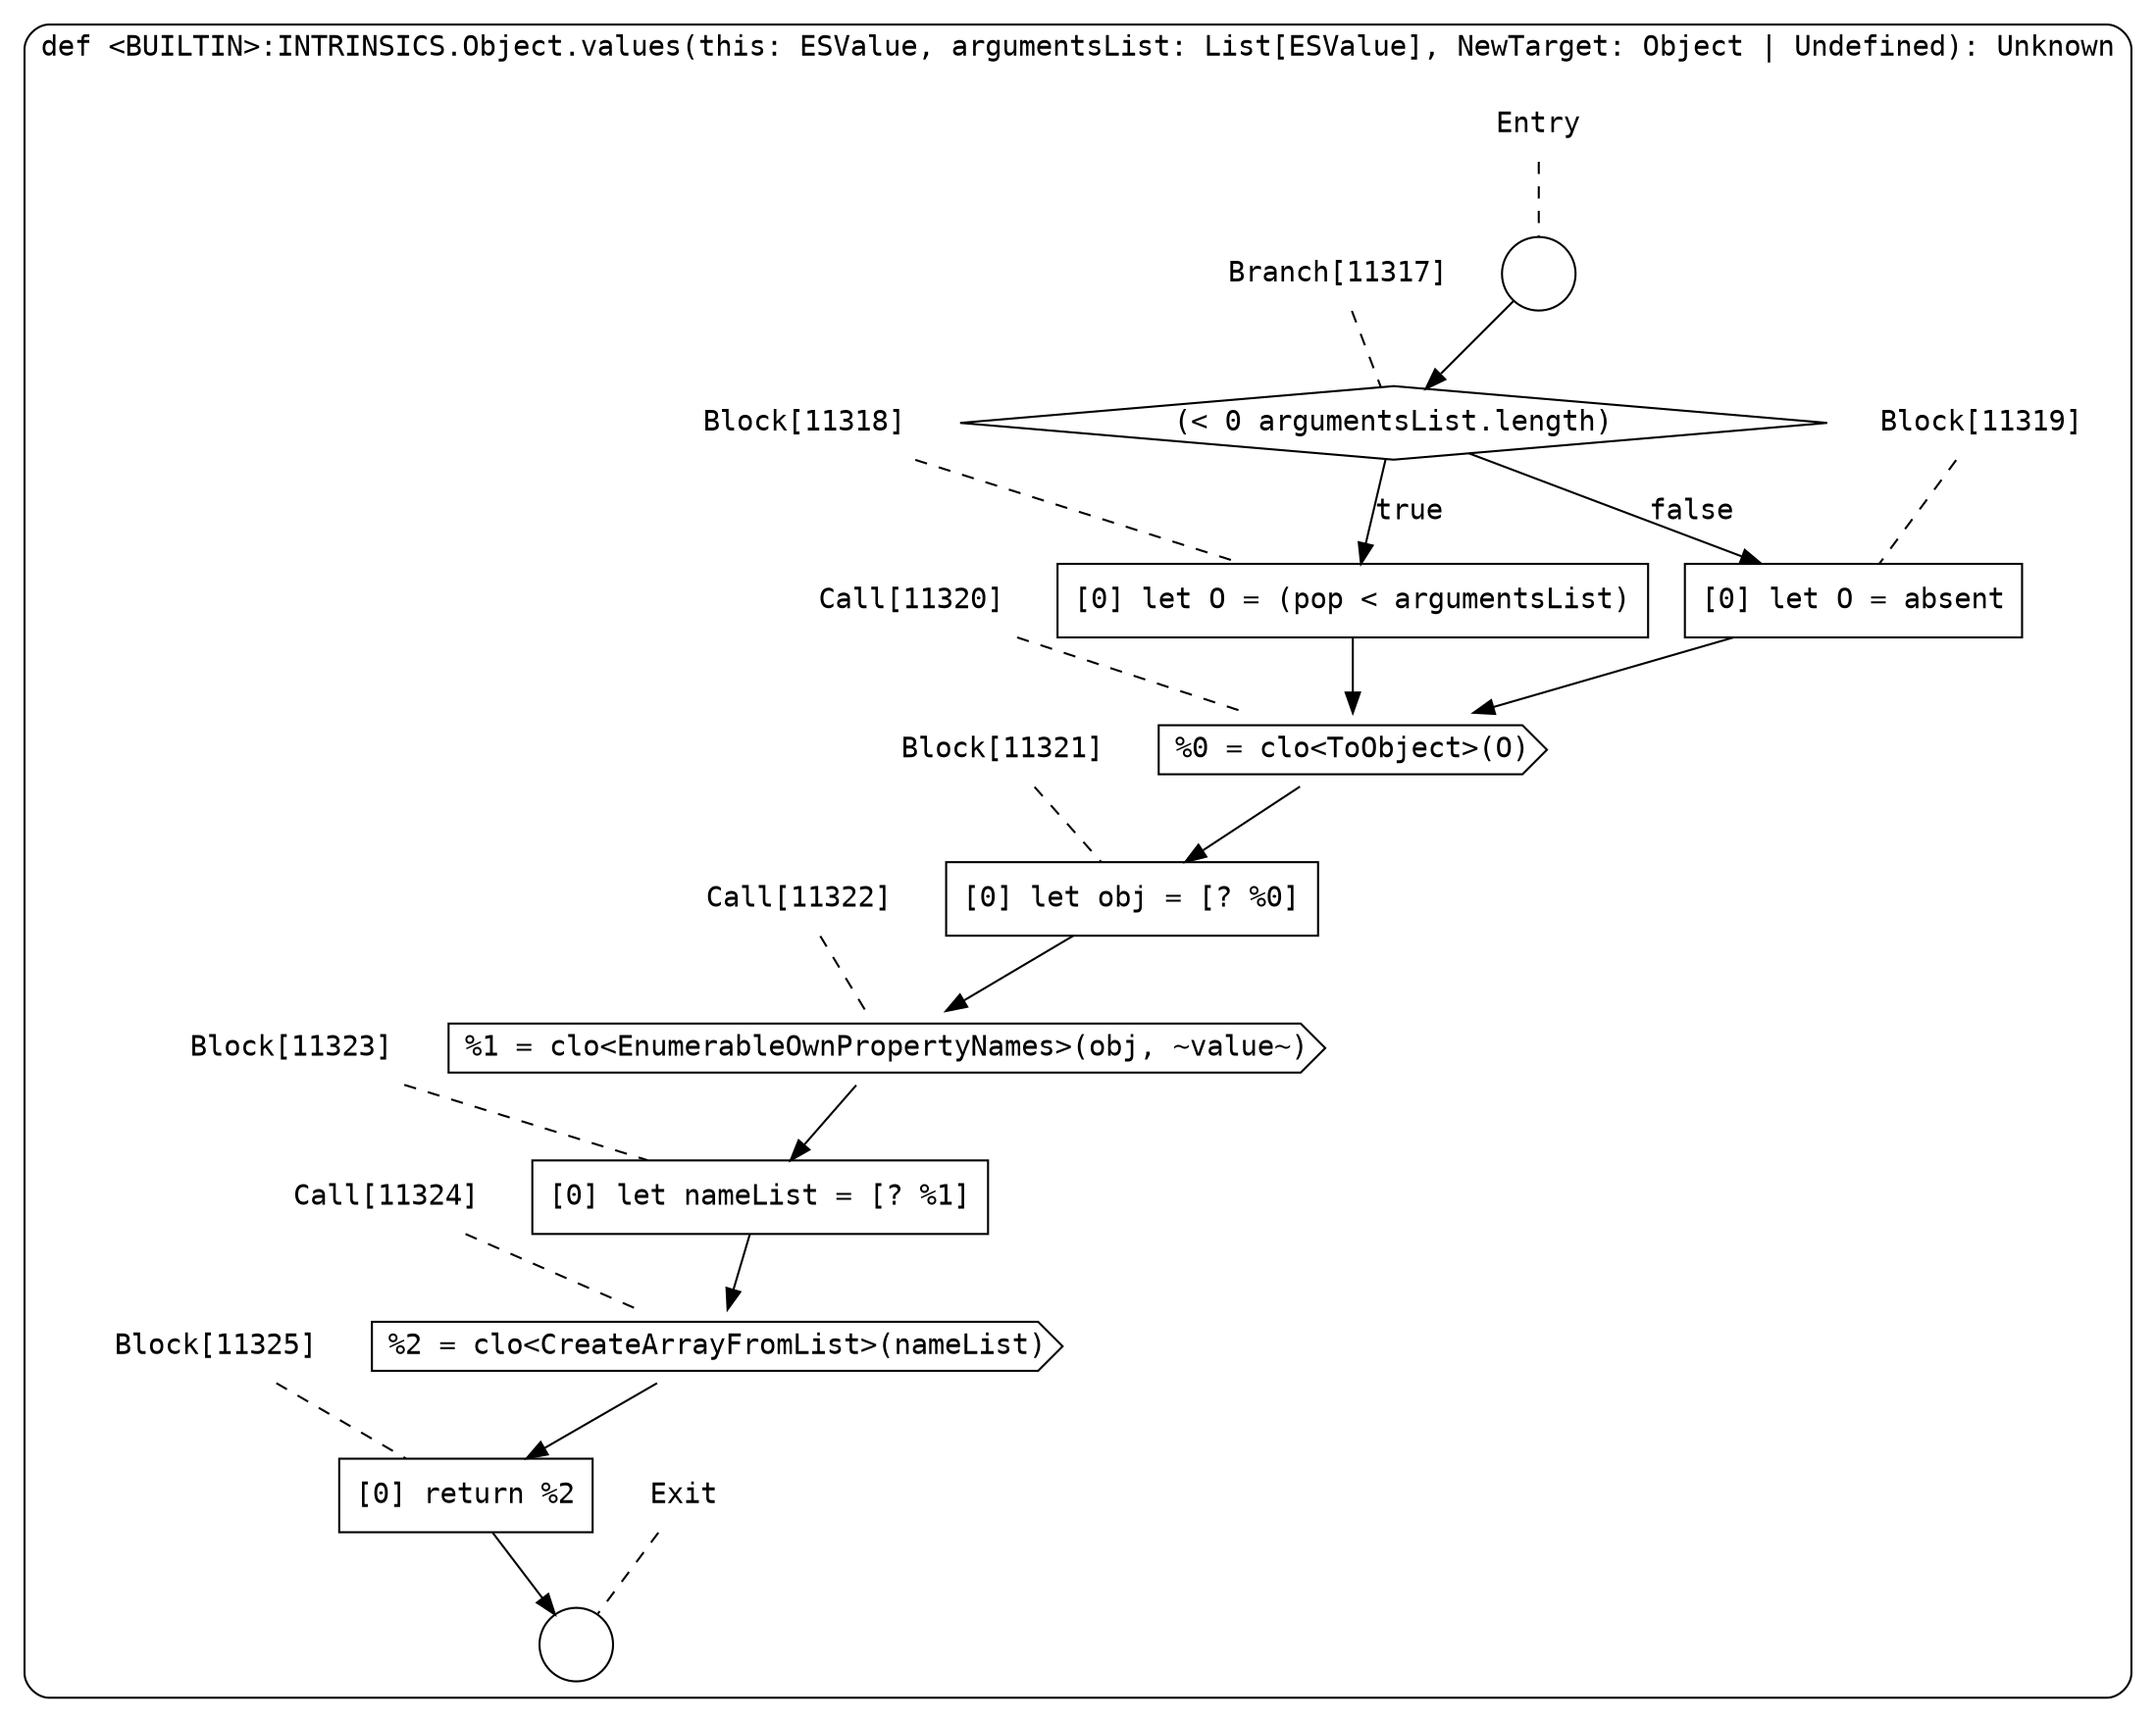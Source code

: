 digraph {
  graph [fontname = "Consolas"]
  node [fontname = "Consolas"]
  edge [fontname = "Consolas"]
  subgraph cluster2020 {
    label = "def <BUILTIN>:INTRINSICS.Object.values(this: ESValue, argumentsList: List[ESValue], NewTarget: Object | Undefined): Unknown"
    style = rounded
    cluster2020_entry_name [shape=none, label=<<font color="black">Entry</font>>]
    cluster2020_entry_name -> cluster2020_entry [arrowhead=none, color="black", style=dashed]
    cluster2020_entry [shape=circle label=" " color="black" fillcolor="white" style=filled]
    cluster2020_entry -> node11317 [color="black"]
    cluster2020_exit_name [shape=none, label=<<font color="black">Exit</font>>]
    cluster2020_exit_name -> cluster2020_exit [arrowhead=none, color="black", style=dashed]
    cluster2020_exit [shape=circle label=" " color="black" fillcolor="white" style=filled]
    node11317_name [shape=none, label=<<font color="black">Branch[11317]</font>>]
    node11317_name -> node11317 [arrowhead=none, color="black", style=dashed]
    node11317 [shape=diamond, label=<<font color="black">(&lt; 0 argumentsList.length)</font>> color="black" fillcolor="white", style=filled]
    node11317 -> node11318 [label=<<font color="black">true</font>> color="black"]
    node11317 -> node11319 [label=<<font color="black">false</font>> color="black"]
    node11318_name [shape=none, label=<<font color="black">Block[11318]</font>>]
    node11318_name -> node11318 [arrowhead=none, color="black", style=dashed]
    node11318 [shape=box, label=<<font color="black">[0] let O = (pop &lt; argumentsList)<BR ALIGN="LEFT"/></font>> color="black" fillcolor="white", style=filled]
    node11318 -> node11320 [color="black"]
    node11319_name [shape=none, label=<<font color="black">Block[11319]</font>>]
    node11319_name -> node11319 [arrowhead=none, color="black", style=dashed]
    node11319 [shape=box, label=<<font color="black">[0] let O = absent<BR ALIGN="LEFT"/></font>> color="black" fillcolor="white", style=filled]
    node11319 -> node11320 [color="black"]
    node11320_name [shape=none, label=<<font color="black">Call[11320]</font>>]
    node11320_name -> node11320 [arrowhead=none, color="black", style=dashed]
    node11320 [shape=cds, label=<<font color="black">%0 = clo&lt;ToObject&gt;(O)</font>> color="black" fillcolor="white", style=filled]
    node11320 -> node11321 [color="black"]
    node11321_name [shape=none, label=<<font color="black">Block[11321]</font>>]
    node11321_name -> node11321 [arrowhead=none, color="black", style=dashed]
    node11321 [shape=box, label=<<font color="black">[0] let obj = [? %0]<BR ALIGN="LEFT"/></font>> color="black" fillcolor="white", style=filled]
    node11321 -> node11322 [color="black"]
    node11322_name [shape=none, label=<<font color="black">Call[11322]</font>>]
    node11322_name -> node11322 [arrowhead=none, color="black", style=dashed]
    node11322 [shape=cds, label=<<font color="black">%1 = clo&lt;EnumerableOwnPropertyNames&gt;(obj, ~value~)</font>> color="black" fillcolor="white", style=filled]
    node11322 -> node11323 [color="black"]
    node11323_name [shape=none, label=<<font color="black">Block[11323]</font>>]
    node11323_name -> node11323 [arrowhead=none, color="black", style=dashed]
    node11323 [shape=box, label=<<font color="black">[0] let nameList = [? %1]<BR ALIGN="LEFT"/></font>> color="black" fillcolor="white", style=filled]
    node11323 -> node11324 [color="black"]
    node11324_name [shape=none, label=<<font color="black">Call[11324]</font>>]
    node11324_name -> node11324 [arrowhead=none, color="black", style=dashed]
    node11324 [shape=cds, label=<<font color="black">%2 = clo&lt;CreateArrayFromList&gt;(nameList)</font>> color="black" fillcolor="white", style=filled]
    node11324 -> node11325 [color="black"]
    node11325_name [shape=none, label=<<font color="black">Block[11325]</font>>]
    node11325_name -> node11325 [arrowhead=none, color="black", style=dashed]
    node11325 [shape=box, label=<<font color="black">[0] return %2<BR ALIGN="LEFT"/></font>> color="black" fillcolor="white", style=filled]
    node11325 -> cluster2020_exit [color="black"]
  }
}